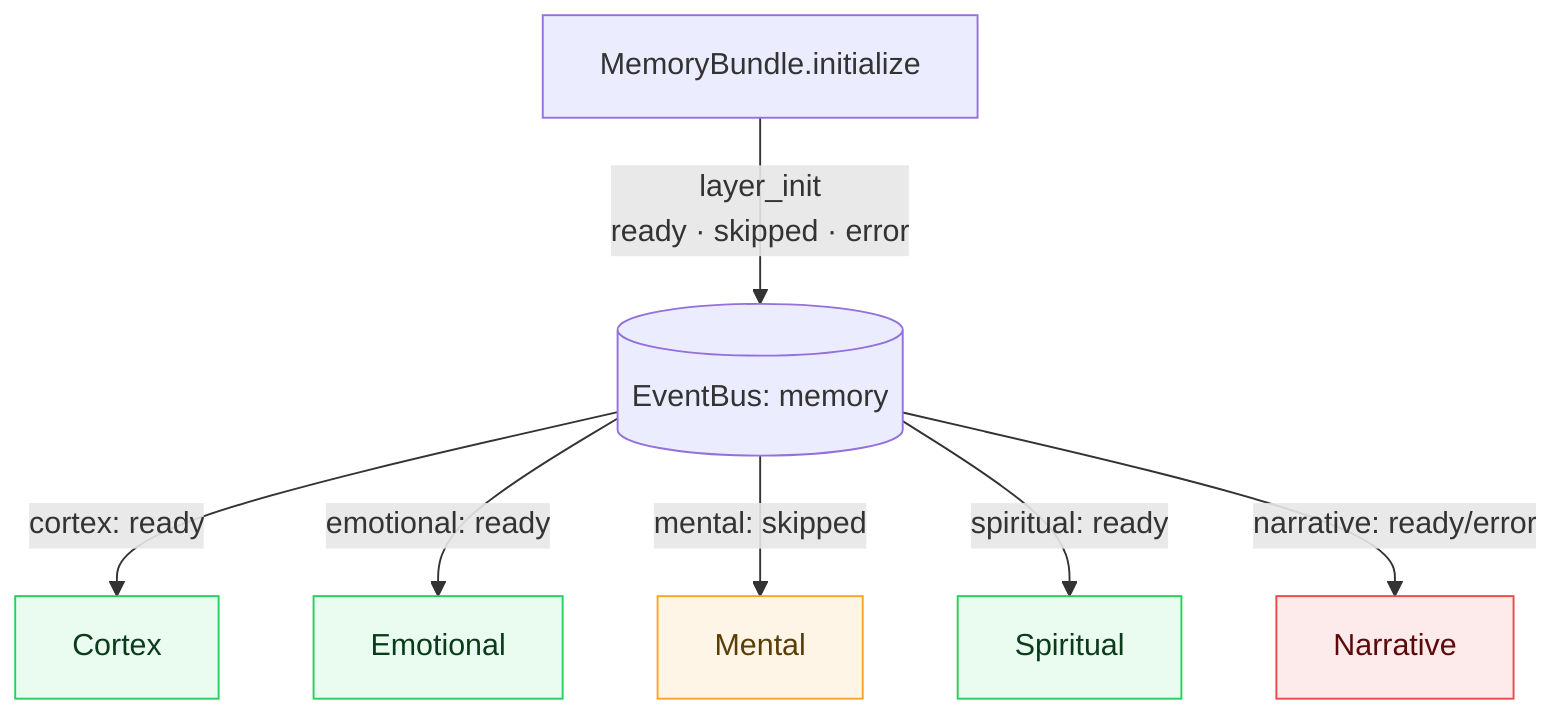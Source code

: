 %% Layer initialization broadcast diagram
%% Version: v1.1.0
%% Last updated: 2025-10-07
graph TD
    MB[MemoryBundle.initialize] -- layer_init<br/>ready · skipped · error --> EB[(EventBus: memory)]
    EB -->|cortex: ready| Cortex[Cortex]
    EB -->|emotional: ready| Emotional[Emotional]
    EB -->|mental: skipped| Mental[Mental]
    EB -->|spiritual: ready| Spiritual[Spiritual]
    EB -->|narrative: ready/error| Narrative[Narrative]
    classDef ready stroke:#24d05a,fill:#e9fcef,color:#0c3b1c;
    classDef skipped stroke:#f5a623,fill:#fff5e6,color:#5a3d07;
    classDef error stroke:#f04747,fill:#fdeaea,color:#5a0a0a;
    class Cortex,Emotional,Spiritual ready;
    class Mental skipped;
    class Narrative error;